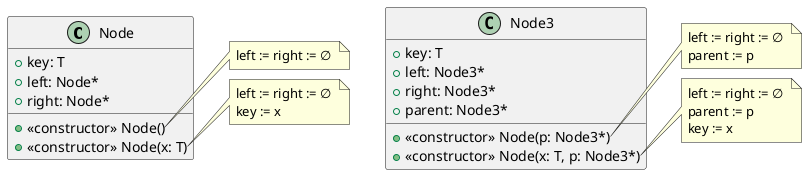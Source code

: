 @startuml BinTree

class Node{
	+ key: T
	+ left: Node*
	+ right: Node*

	+ <<constructor>> Node()
	+ <<constructor>> Node(x: T)
}

class Node3{
	+ key: T
	+ left: Node3*
	+ right: Node3*
	+ parent: Node3*

	+ <<constructor>> Node(p: Node3*)
	+ <<constructor>> Node(x: T, p: Node3*)
}

note right of Node::Node()
	left := right := ∅ 
end note

note right of Node::"Node(x: T)"
	left := right := ∅ 
	key := x
end note

note right of Node3::"Node(p: Node3*)"
	left := right := ∅ 
	parent := p 
end note

note right of Node3::"Node(x: T, p: Node3*)"
	left := right := ∅ 
	parent := p
	key := x
end note
@enduml